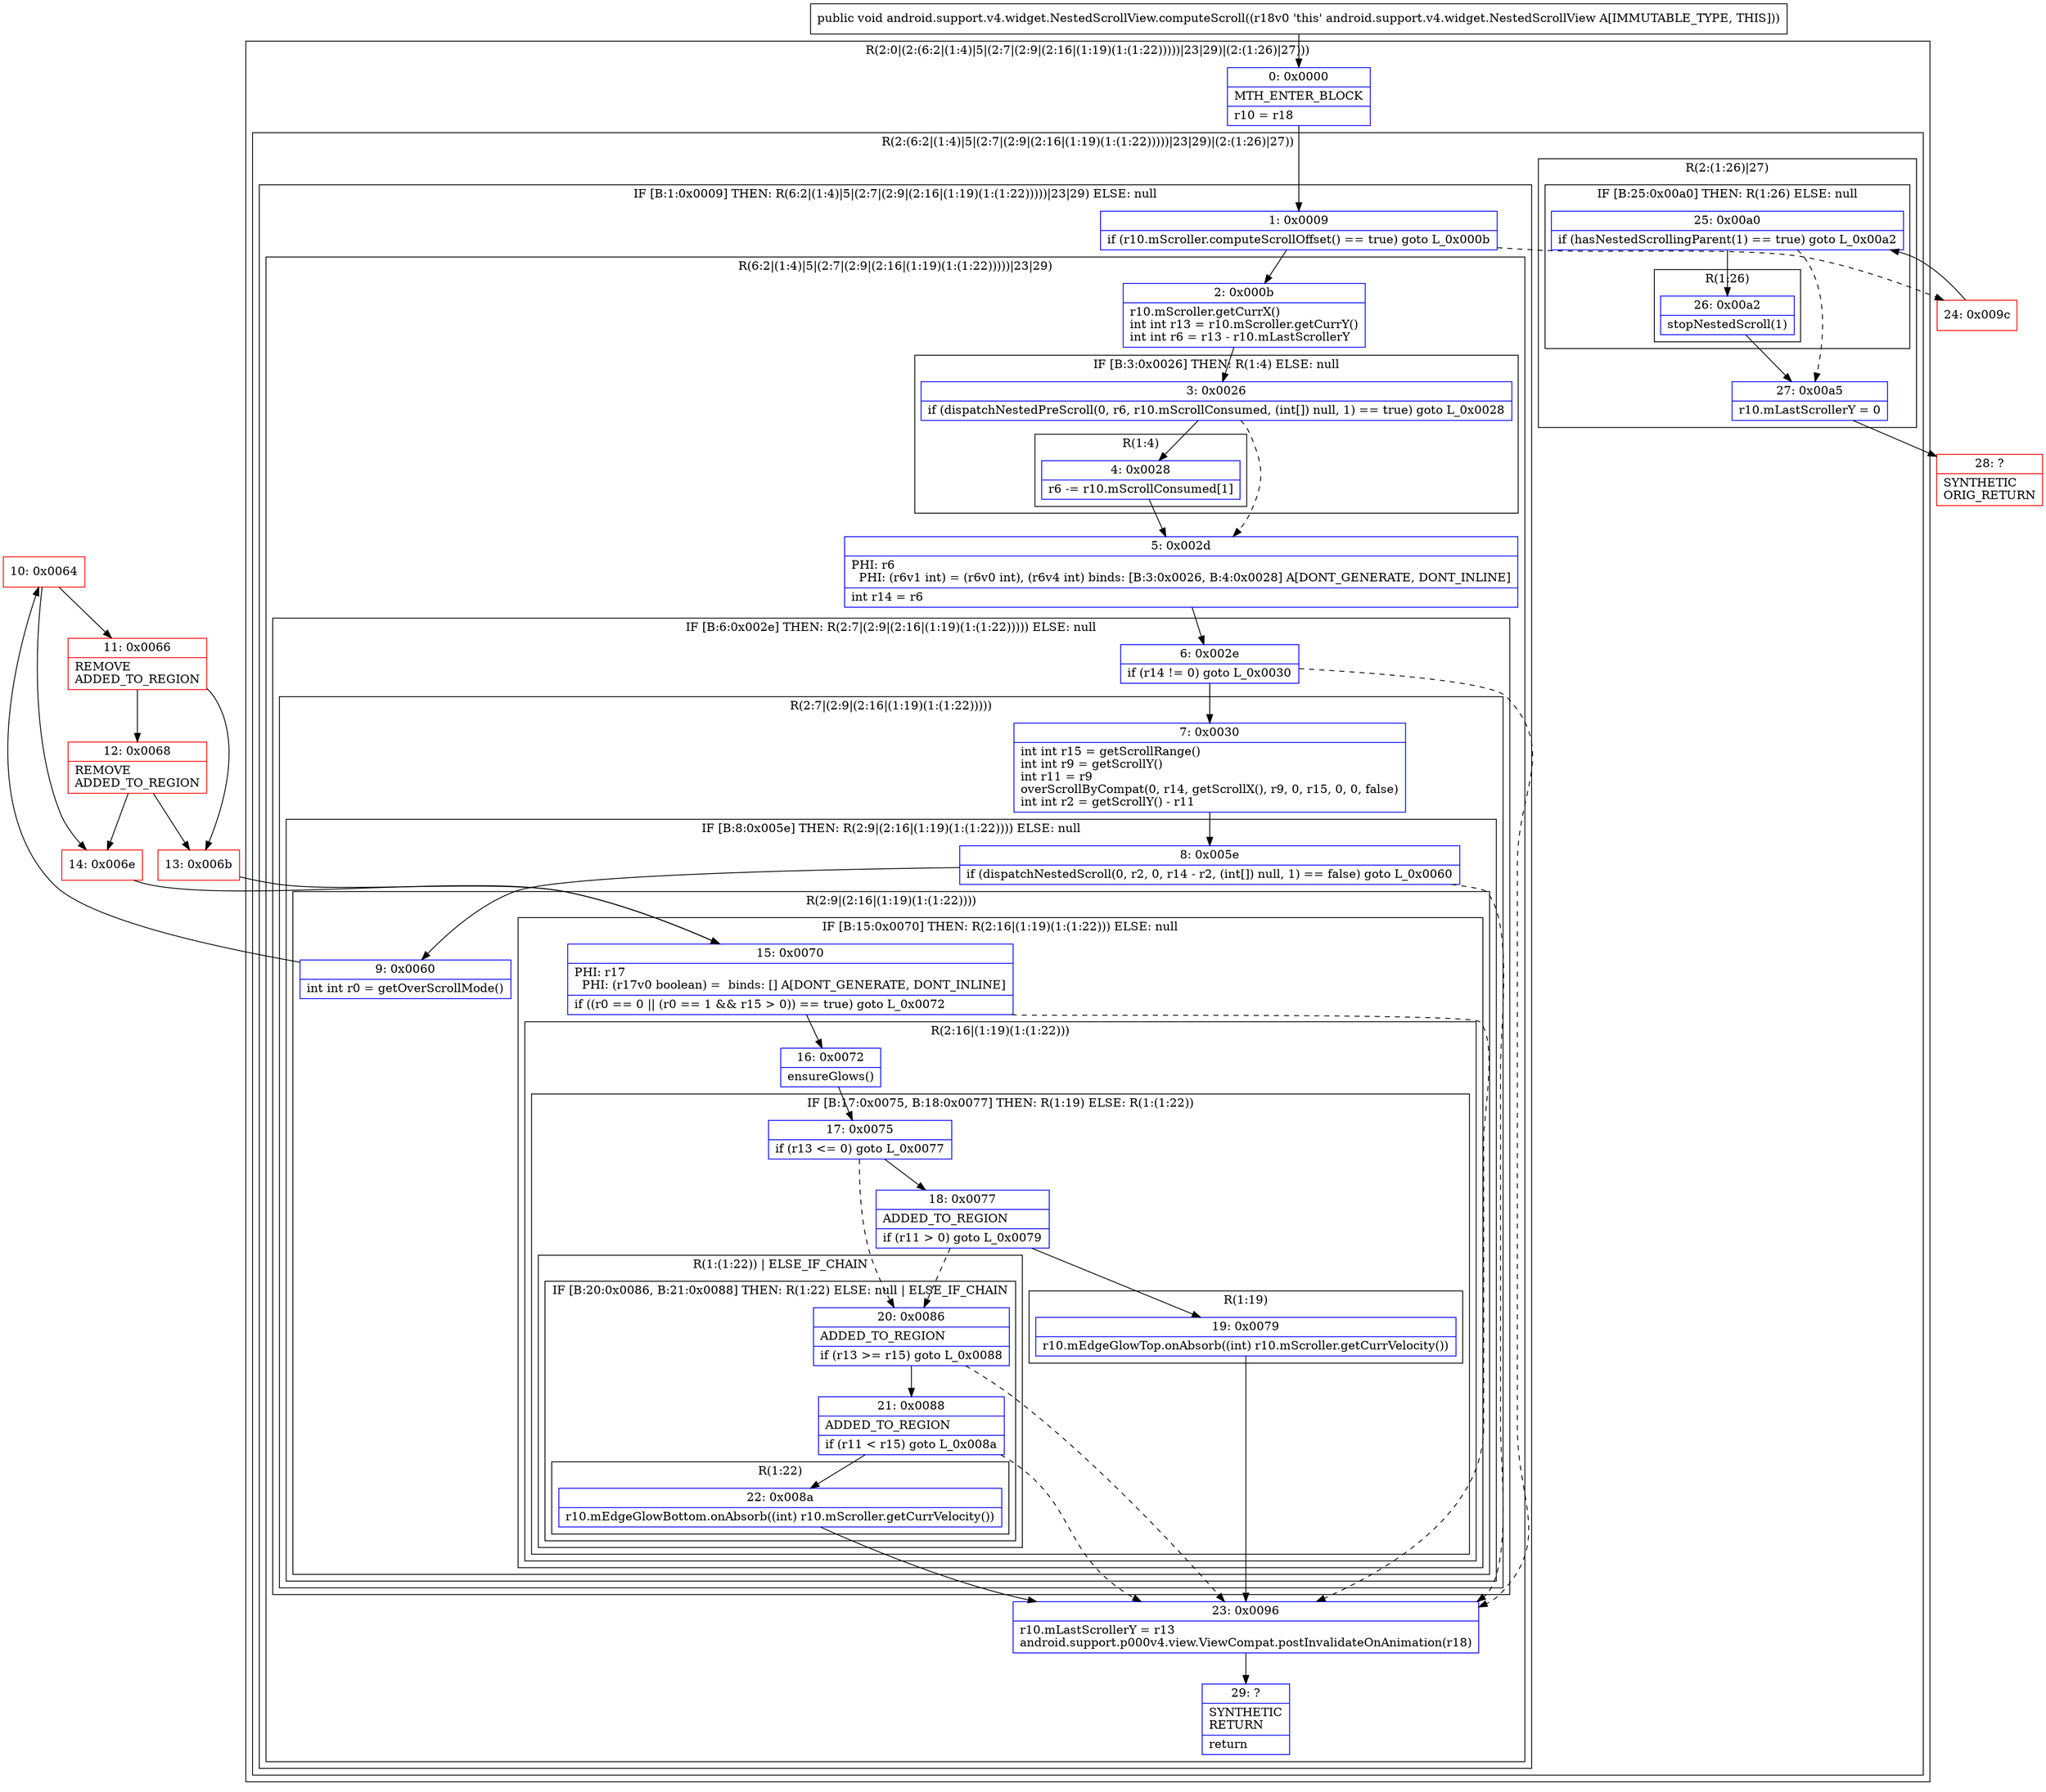 digraph "CFG forandroid.support.v4.widget.NestedScrollView.computeScroll()V" {
subgraph cluster_Region_1039480068 {
label = "R(2:0|(2:(6:2|(1:4)|5|(2:7|(2:9|(2:16|(1:19)(1:(1:22)))))|23|29)|(2:(1:26)|27)))";
node [shape=record,color=blue];
Node_0 [shape=record,label="{0\:\ 0x0000|MTH_ENTER_BLOCK\l|r10 = r18\l}"];
subgraph cluster_Region_1990315820 {
label = "R(2:(6:2|(1:4)|5|(2:7|(2:9|(2:16|(1:19)(1:(1:22)))))|23|29)|(2:(1:26)|27))";
node [shape=record,color=blue];
subgraph cluster_IfRegion_1600683530 {
label = "IF [B:1:0x0009] THEN: R(6:2|(1:4)|5|(2:7|(2:9|(2:16|(1:19)(1:(1:22)))))|23|29) ELSE: null";
node [shape=record,color=blue];
Node_1 [shape=record,label="{1\:\ 0x0009|if (r10.mScroller.computeScrollOffset() == true) goto L_0x000b\l}"];
subgraph cluster_Region_183014107 {
label = "R(6:2|(1:4)|5|(2:7|(2:9|(2:16|(1:19)(1:(1:22)))))|23|29)";
node [shape=record,color=blue];
Node_2 [shape=record,label="{2\:\ 0x000b|r10.mScroller.getCurrX()\lint int r13 = r10.mScroller.getCurrY()\lint int r6 = r13 \- r10.mLastScrollerY\l}"];
subgraph cluster_IfRegion_1159952851 {
label = "IF [B:3:0x0026] THEN: R(1:4) ELSE: null";
node [shape=record,color=blue];
Node_3 [shape=record,label="{3\:\ 0x0026|if (dispatchNestedPreScroll(0, r6, r10.mScrollConsumed, (int[]) null, 1) == true) goto L_0x0028\l}"];
subgraph cluster_Region_194202672 {
label = "R(1:4)";
node [shape=record,color=blue];
Node_4 [shape=record,label="{4\:\ 0x0028|r6 \-= r10.mScrollConsumed[1]\l}"];
}
}
Node_5 [shape=record,label="{5\:\ 0x002d|PHI: r6 \l  PHI: (r6v1 int) = (r6v0 int), (r6v4 int) binds: [B:3:0x0026, B:4:0x0028] A[DONT_GENERATE, DONT_INLINE]\l|int r14 = r6\l}"];
subgraph cluster_IfRegion_2118384093 {
label = "IF [B:6:0x002e] THEN: R(2:7|(2:9|(2:16|(1:19)(1:(1:22))))) ELSE: null";
node [shape=record,color=blue];
Node_6 [shape=record,label="{6\:\ 0x002e|if (r14 != 0) goto L_0x0030\l}"];
subgraph cluster_Region_1538285822 {
label = "R(2:7|(2:9|(2:16|(1:19)(1:(1:22)))))";
node [shape=record,color=blue];
Node_7 [shape=record,label="{7\:\ 0x0030|int int r15 = getScrollRange()\lint int r9 = getScrollY()\lint r11 = r9\loverScrollByCompat(0, r14, getScrollX(), r9, 0, r15, 0, 0, false)\lint int r2 = getScrollY() \- r11\l}"];
subgraph cluster_IfRegion_1255363956 {
label = "IF [B:8:0x005e] THEN: R(2:9|(2:16|(1:19)(1:(1:22)))) ELSE: null";
node [shape=record,color=blue];
Node_8 [shape=record,label="{8\:\ 0x005e|if (dispatchNestedScroll(0, r2, 0, r14 \- r2, (int[]) null, 1) == false) goto L_0x0060\l}"];
subgraph cluster_Region_1972166220 {
label = "R(2:9|(2:16|(1:19)(1:(1:22))))";
node [shape=record,color=blue];
Node_9 [shape=record,label="{9\:\ 0x0060|int int r0 = getOverScrollMode()\l}"];
subgraph cluster_IfRegion_350240796 {
label = "IF [B:15:0x0070] THEN: R(2:16|(1:19)(1:(1:22))) ELSE: null";
node [shape=record,color=blue];
Node_15 [shape=record,label="{15\:\ 0x0070|PHI: r17 \l  PHI: (r17v0 boolean) =  binds: [] A[DONT_GENERATE, DONT_INLINE]\l|if ((r0 == 0 \|\| (r0 == 1 && r15 \> 0)) == true) goto L_0x0072\l}"];
subgraph cluster_Region_175931602 {
label = "R(2:16|(1:19)(1:(1:22)))";
node [shape=record,color=blue];
Node_16 [shape=record,label="{16\:\ 0x0072|ensureGlows()\l}"];
subgraph cluster_IfRegion_1057000297 {
label = "IF [B:17:0x0075, B:18:0x0077] THEN: R(1:19) ELSE: R(1:(1:22))";
node [shape=record,color=blue];
Node_17 [shape=record,label="{17\:\ 0x0075|if (r13 \<= 0) goto L_0x0077\l}"];
Node_18 [shape=record,label="{18\:\ 0x0077|ADDED_TO_REGION\l|if (r11 \> 0) goto L_0x0079\l}"];
subgraph cluster_Region_515234188 {
label = "R(1:19)";
node [shape=record,color=blue];
Node_19 [shape=record,label="{19\:\ 0x0079|r10.mEdgeGlowTop.onAbsorb((int) r10.mScroller.getCurrVelocity())\l}"];
}
subgraph cluster_Region_1721085401 {
label = "R(1:(1:22)) | ELSE_IF_CHAIN\l";
node [shape=record,color=blue];
subgraph cluster_IfRegion_488048699 {
label = "IF [B:20:0x0086, B:21:0x0088] THEN: R(1:22) ELSE: null | ELSE_IF_CHAIN\l";
node [shape=record,color=blue];
Node_20 [shape=record,label="{20\:\ 0x0086|ADDED_TO_REGION\l|if (r13 \>= r15) goto L_0x0088\l}"];
Node_21 [shape=record,label="{21\:\ 0x0088|ADDED_TO_REGION\l|if (r11 \< r15) goto L_0x008a\l}"];
subgraph cluster_Region_2047936303 {
label = "R(1:22)";
node [shape=record,color=blue];
Node_22 [shape=record,label="{22\:\ 0x008a|r10.mEdgeGlowBottom.onAbsorb((int) r10.mScroller.getCurrVelocity())\l}"];
}
}
}
}
}
}
}
}
}
}
Node_23 [shape=record,label="{23\:\ 0x0096|r10.mLastScrollerY = r13\landroid.support.p000v4.view.ViewCompat.postInvalidateOnAnimation(r18)\l}"];
Node_29 [shape=record,label="{29\:\ ?|SYNTHETIC\lRETURN\l|return\l}"];
}
}
subgraph cluster_Region_335901359 {
label = "R(2:(1:26)|27)";
node [shape=record,color=blue];
subgraph cluster_IfRegion_617390106 {
label = "IF [B:25:0x00a0] THEN: R(1:26) ELSE: null";
node [shape=record,color=blue];
Node_25 [shape=record,label="{25\:\ 0x00a0|if (hasNestedScrollingParent(1) == true) goto L_0x00a2\l}"];
subgraph cluster_Region_1870412351 {
label = "R(1:26)";
node [shape=record,color=blue];
Node_26 [shape=record,label="{26\:\ 0x00a2|stopNestedScroll(1)\l}"];
}
}
Node_27 [shape=record,label="{27\:\ 0x00a5|r10.mLastScrollerY = 0\l}"];
}
}
}
Node_10 [shape=record,color=red,label="{10\:\ 0x0064}"];
Node_11 [shape=record,color=red,label="{11\:\ 0x0066|REMOVE\lADDED_TO_REGION\l}"];
Node_12 [shape=record,color=red,label="{12\:\ 0x0068|REMOVE\lADDED_TO_REGION\l}"];
Node_13 [shape=record,color=red,label="{13\:\ 0x006b}"];
Node_14 [shape=record,color=red,label="{14\:\ 0x006e}"];
Node_24 [shape=record,color=red,label="{24\:\ 0x009c}"];
Node_28 [shape=record,color=red,label="{28\:\ ?|SYNTHETIC\lORIG_RETURN\l}"];
MethodNode[shape=record,label="{public void android.support.v4.widget.NestedScrollView.computeScroll((r18v0 'this' android.support.v4.widget.NestedScrollView A[IMMUTABLE_TYPE, THIS])) }"];
MethodNode -> Node_0;
Node_0 -> Node_1;
Node_1 -> Node_2;
Node_1 -> Node_24[style=dashed];
Node_2 -> Node_3;
Node_3 -> Node_4;
Node_3 -> Node_5[style=dashed];
Node_4 -> Node_5;
Node_5 -> Node_6;
Node_6 -> Node_7;
Node_6 -> Node_23[style=dashed];
Node_7 -> Node_8;
Node_8 -> Node_9;
Node_8 -> Node_23[style=dashed];
Node_9 -> Node_10;
Node_15 -> Node_16;
Node_15 -> Node_23[style=dashed];
Node_16 -> Node_17;
Node_17 -> Node_18;
Node_17 -> Node_20[style=dashed];
Node_18 -> Node_19;
Node_18 -> Node_20[style=dashed];
Node_19 -> Node_23;
Node_20 -> Node_21;
Node_20 -> Node_23[style=dashed];
Node_21 -> Node_22;
Node_21 -> Node_23[style=dashed];
Node_22 -> Node_23;
Node_23 -> Node_29;
Node_25 -> Node_26;
Node_25 -> Node_27[style=dashed];
Node_26 -> Node_27;
Node_27 -> Node_28;
Node_10 -> Node_11;
Node_10 -> Node_14;
Node_11 -> Node_12;
Node_11 -> Node_13;
Node_12 -> Node_13;
Node_12 -> Node_14;
Node_13 -> Node_15;
Node_14 -> Node_15;
Node_24 -> Node_25;
}

